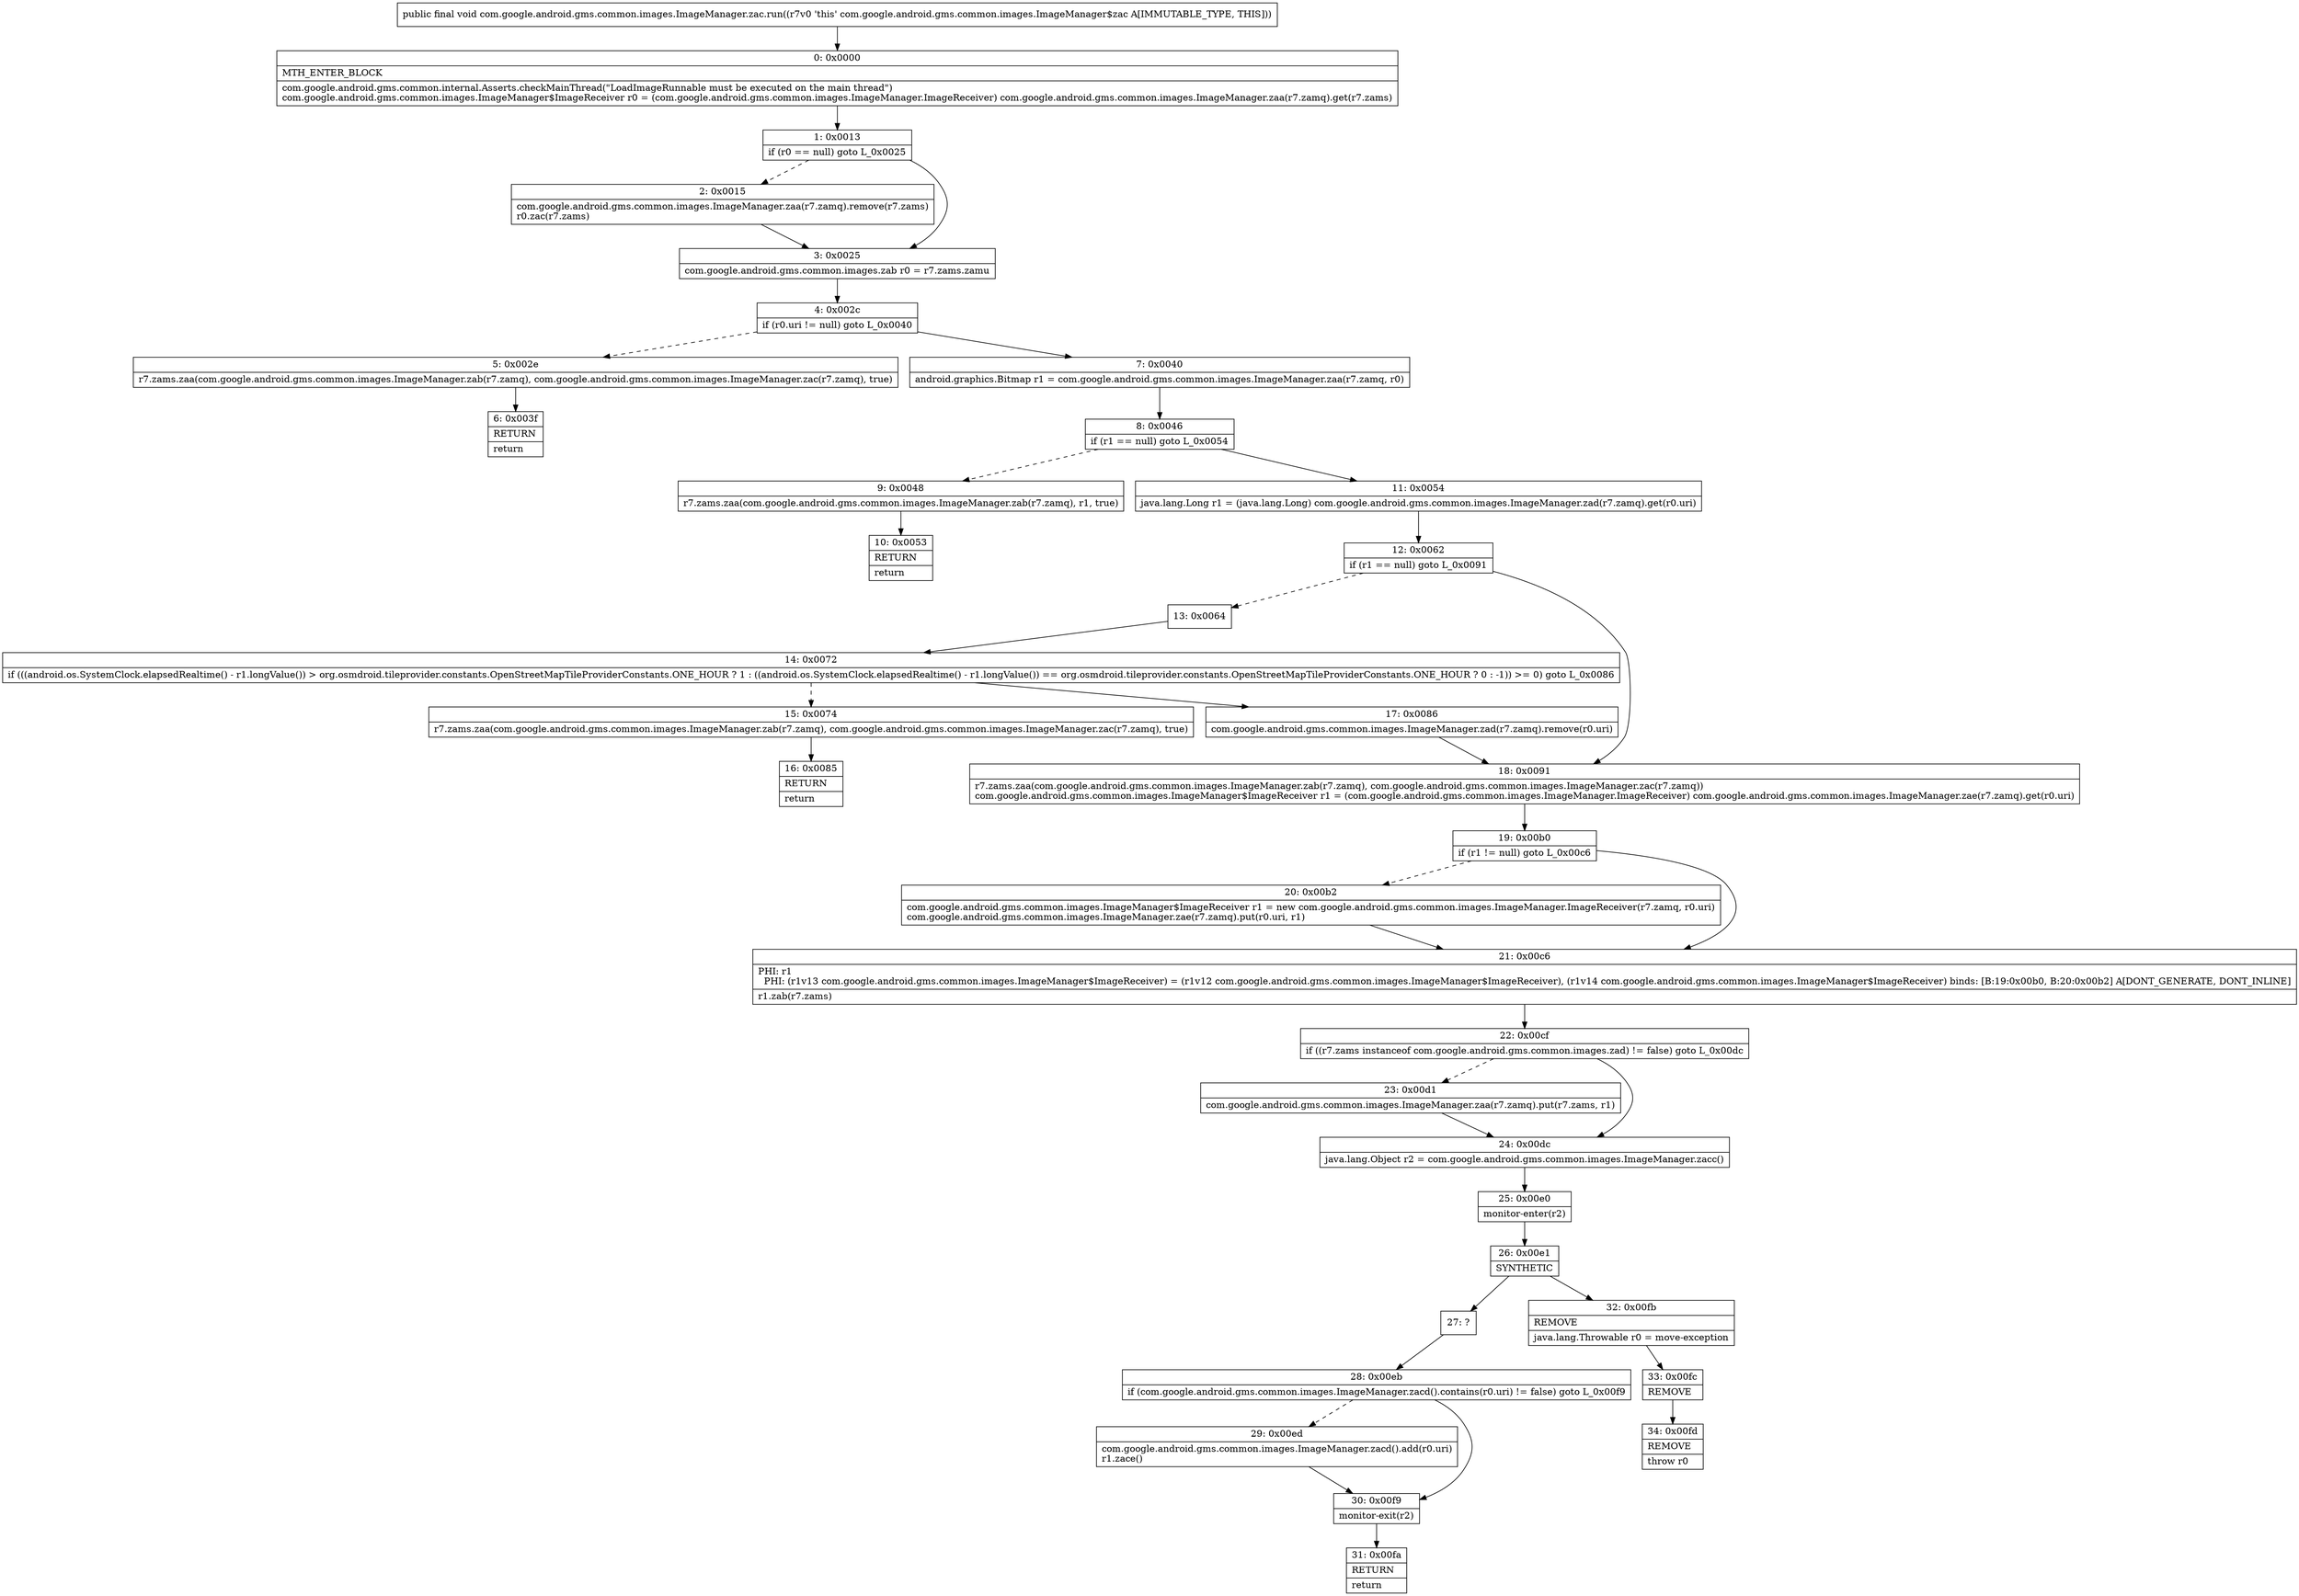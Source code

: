 digraph "CFG forcom.google.android.gms.common.images.ImageManager.zac.run()V" {
Node_0 [shape=record,label="{0\:\ 0x0000|MTH_ENTER_BLOCK\l|com.google.android.gms.common.internal.Asserts.checkMainThread(\"LoadImageRunnable must be executed on the main thread\")\lcom.google.android.gms.common.images.ImageManager$ImageReceiver r0 = (com.google.android.gms.common.images.ImageManager.ImageReceiver) com.google.android.gms.common.images.ImageManager.zaa(r7.zamq).get(r7.zams)\l}"];
Node_1 [shape=record,label="{1\:\ 0x0013|if (r0 == null) goto L_0x0025\l}"];
Node_2 [shape=record,label="{2\:\ 0x0015|com.google.android.gms.common.images.ImageManager.zaa(r7.zamq).remove(r7.zams)\lr0.zac(r7.zams)\l}"];
Node_3 [shape=record,label="{3\:\ 0x0025|com.google.android.gms.common.images.zab r0 = r7.zams.zamu\l}"];
Node_4 [shape=record,label="{4\:\ 0x002c|if (r0.uri != null) goto L_0x0040\l}"];
Node_5 [shape=record,label="{5\:\ 0x002e|r7.zams.zaa(com.google.android.gms.common.images.ImageManager.zab(r7.zamq), com.google.android.gms.common.images.ImageManager.zac(r7.zamq), true)\l}"];
Node_6 [shape=record,label="{6\:\ 0x003f|RETURN\l|return\l}"];
Node_7 [shape=record,label="{7\:\ 0x0040|android.graphics.Bitmap r1 = com.google.android.gms.common.images.ImageManager.zaa(r7.zamq, r0)\l}"];
Node_8 [shape=record,label="{8\:\ 0x0046|if (r1 == null) goto L_0x0054\l}"];
Node_9 [shape=record,label="{9\:\ 0x0048|r7.zams.zaa(com.google.android.gms.common.images.ImageManager.zab(r7.zamq), r1, true)\l}"];
Node_10 [shape=record,label="{10\:\ 0x0053|RETURN\l|return\l}"];
Node_11 [shape=record,label="{11\:\ 0x0054|java.lang.Long r1 = (java.lang.Long) com.google.android.gms.common.images.ImageManager.zad(r7.zamq).get(r0.uri)\l}"];
Node_12 [shape=record,label="{12\:\ 0x0062|if (r1 == null) goto L_0x0091\l}"];
Node_13 [shape=record,label="{13\:\ 0x0064}"];
Node_14 [shape=record,label="{14\:\ 0x0072|if (((android.os.SystemClock.elapsedRealtime() \- r1.longValue()) \> org.osmdroid.tileprovider.constants.OpenStreetMapTileProviderConstants.ONE_HOUR ? 1 : ((android.os.SystemClock.elapsedRealtime() \- r1.longValue()) == org.osmdroid.tileprovider.constants.OpenStreetMapTileProviderConstants.ONE_HOUR ? 0 : \-1)) \>= 0) goto L_0x0086\l}"];
Node_15 [shape=record,label="{15\:\ 0x0074|r7.zams.zaa(com.google.android.gms.common.images.ImageManager.zab(r7.zamq), com.google.android.gms.common.images.ImageManager.zac(r7.zamq), true)\l}"];
Node_16 [shape=record,label="{16\:\ 0x0085|RETURN\l|return\l}"];
Node_17 [shape=record,label="{17\:\ 0x0086|com.google.android.gms.common.images.ImageManager.zad(r7.zamq).remove(r0.uri)\l}"];
Node_18 [shape=record,label="{18\:\ 0x0091|r7.zams.zaa(com.google.android.gms.common.images.ImageManager.zab(r7.zamq), com.google.android.gms.common.images.ImageManager.zac(r7.zamq))\lcom.google.android.gms.common.images.ImageManager$ImageReceiver r1 = (com.google.android.gms.common.images.ImageManager.ImageReceiver) com.google.android.gms.common.images.ImageManager.zae(r7.zamq).get(r0.uri)\l}"];
Node_19 [shape=record,label="{19\:\ 0x00b0|if (r1 != null) goto L_0x00c6\l}"];
Node_20 [shape=record,label="{20\:\ 0x00b2|com.google.android.gms.common.images.ImageManager$ImageReceiver r1 = new com.google.android.gms.common.images.ImageManager.ImageReceiver(r7.zamq, r0.uri)\lcom.google.android.gms.common.images.ImageManager.zae(r7.zamq).put(r0.uri, r1)\l}"];
Node_21 [shape=record,label="{21\:\ 0x00c6|PHI: r1 \l  PHI: (r1v13 com.google.android.gms.common.images.ImageManager$ImageReceiver) = (r1v12 com.google.android.gms.common.images.ImageManager$ImageReceiver), (r1v14 com.google.android.gms.common.images.ImageManager$ImageReceiver) binds: [B:19:0x00b0, B:20:0x00b2] A[DONT_GENERATE, DONT_INLINE]\l|r1.zab(r7.zams)\l}"];
Node_22 [shape=record,label="{22\:\ 0x00cf|if ((r7.zams instanceof com.google.android.gms.common.images.zad) != false) goto L_0x00dc\l}"];
Node_23 [shape=record,label="{23\:\ 0x00d1|com.google.android.gms.common.images.ImageManager.zaa(r7.zamq).put(r7.zams, r1)\l}"];
Node_24 [shape=record,label="{24\:\ 0x00dc|java.lang.Object r2 = com.google.android.gms.common.images.ImageManager.zacc()\l}"];
Node_25 [shape=record,label="{25\:\ 0x00e0|monitor\-enter(r2)\l}"];
Node_26 [shape=record,label="{26\:\ 0x00e1|SYNTHETIC\l}"];
Node_27 [shape=record,label="{27\:\ ?}"];
Node_28 [shape=record,label="{28\:\ 0x00eb|if (com.google.android.gms.common.images.ImageManager.zacd().contains(r0.uri) != false) goto L_0x00f9\l}"];
Node_29 [shape=record,label="{29\:\ 0x00ed|com.google.android.gms.common.images.ImageManager.zacd().add(r0.uri)\lr1.zace()\l}"];
Node_30 [shape=record,label="{30\:\ 0x00f9|monitor\-exit(r2)\l}"];
Node_31 [shape=record,label="{31\:\ 0x00fa|RETURN\l|return\l}"];
Node_32 [shape=record,label="{32\:\ 0x00fb|REMOVE\l|java.lang.Throwable r0 = move\-exception\l}"];
Node_33 [shape=record,label="{33\:\ 0x00fc|REMOVE\l}"];
Node_34 [shape=record,label="{34\:\ 0x00fd|REMOVE\l|throw r0\l}"];
MethodNode[shape=record,label="{public final void com.google.android.gms.common.images.ImageManager.zac.run((r7v0 'this' com.google.android.gms.common.images.ImageManager$zac A[IMMUTABLE_TYPE, THIS])) }"];
MethodNode -> Node_0;
Node_0 -> Node_1;
Node_1 -> Node_2[style=dashed];
Node_1 -> Node_3;
Node_2 -> Node_3;
Node_3 -> Node_4;
Node_4 -> Node_5[style=dashed];
Node_4 -> Node_7;
Node_5 -> Node_6;
Node_7 -> Node_8;
Node_8 -> Node_9[style=dashed];
Node_8 -> Node_11;
Node_9 -> Node_10;
Node_11 -> Node_12;
Node_12 -> Node_13[style=dashed];
Node_12 -> Node_18;
Node_13 -> Node_14;
Node_14 -> Node_15[style=dashed];
Node_14 -> Node_17;
Node_15 -> Node_16;
Node_17 -> Node_18;
Node_18 -> Node_19;
Node_19 -> Node_20[style=dashed];
Node_19 -> Node_21;
Node_20 -> Node_21;
Node_21 -> Node_22;
Node_22 -> Node_23[style=dashed];
Node_22 -> Node_24;
Node_23 -> Node_24;
Node_24 -> Node_25;
Node_25 -> Node_26;
Node_26 -> Node_27;
Node_26 -> Node_32;
Node_27 -> Node_28;
Node_28 -> Node_29[style=dashed];
Node_28 -> Node_30;
Node_29 -> Node_30;
Node_30 -> Node_31;
Node_32 -> Node_33;
Node_33 -> Node_34;
}

